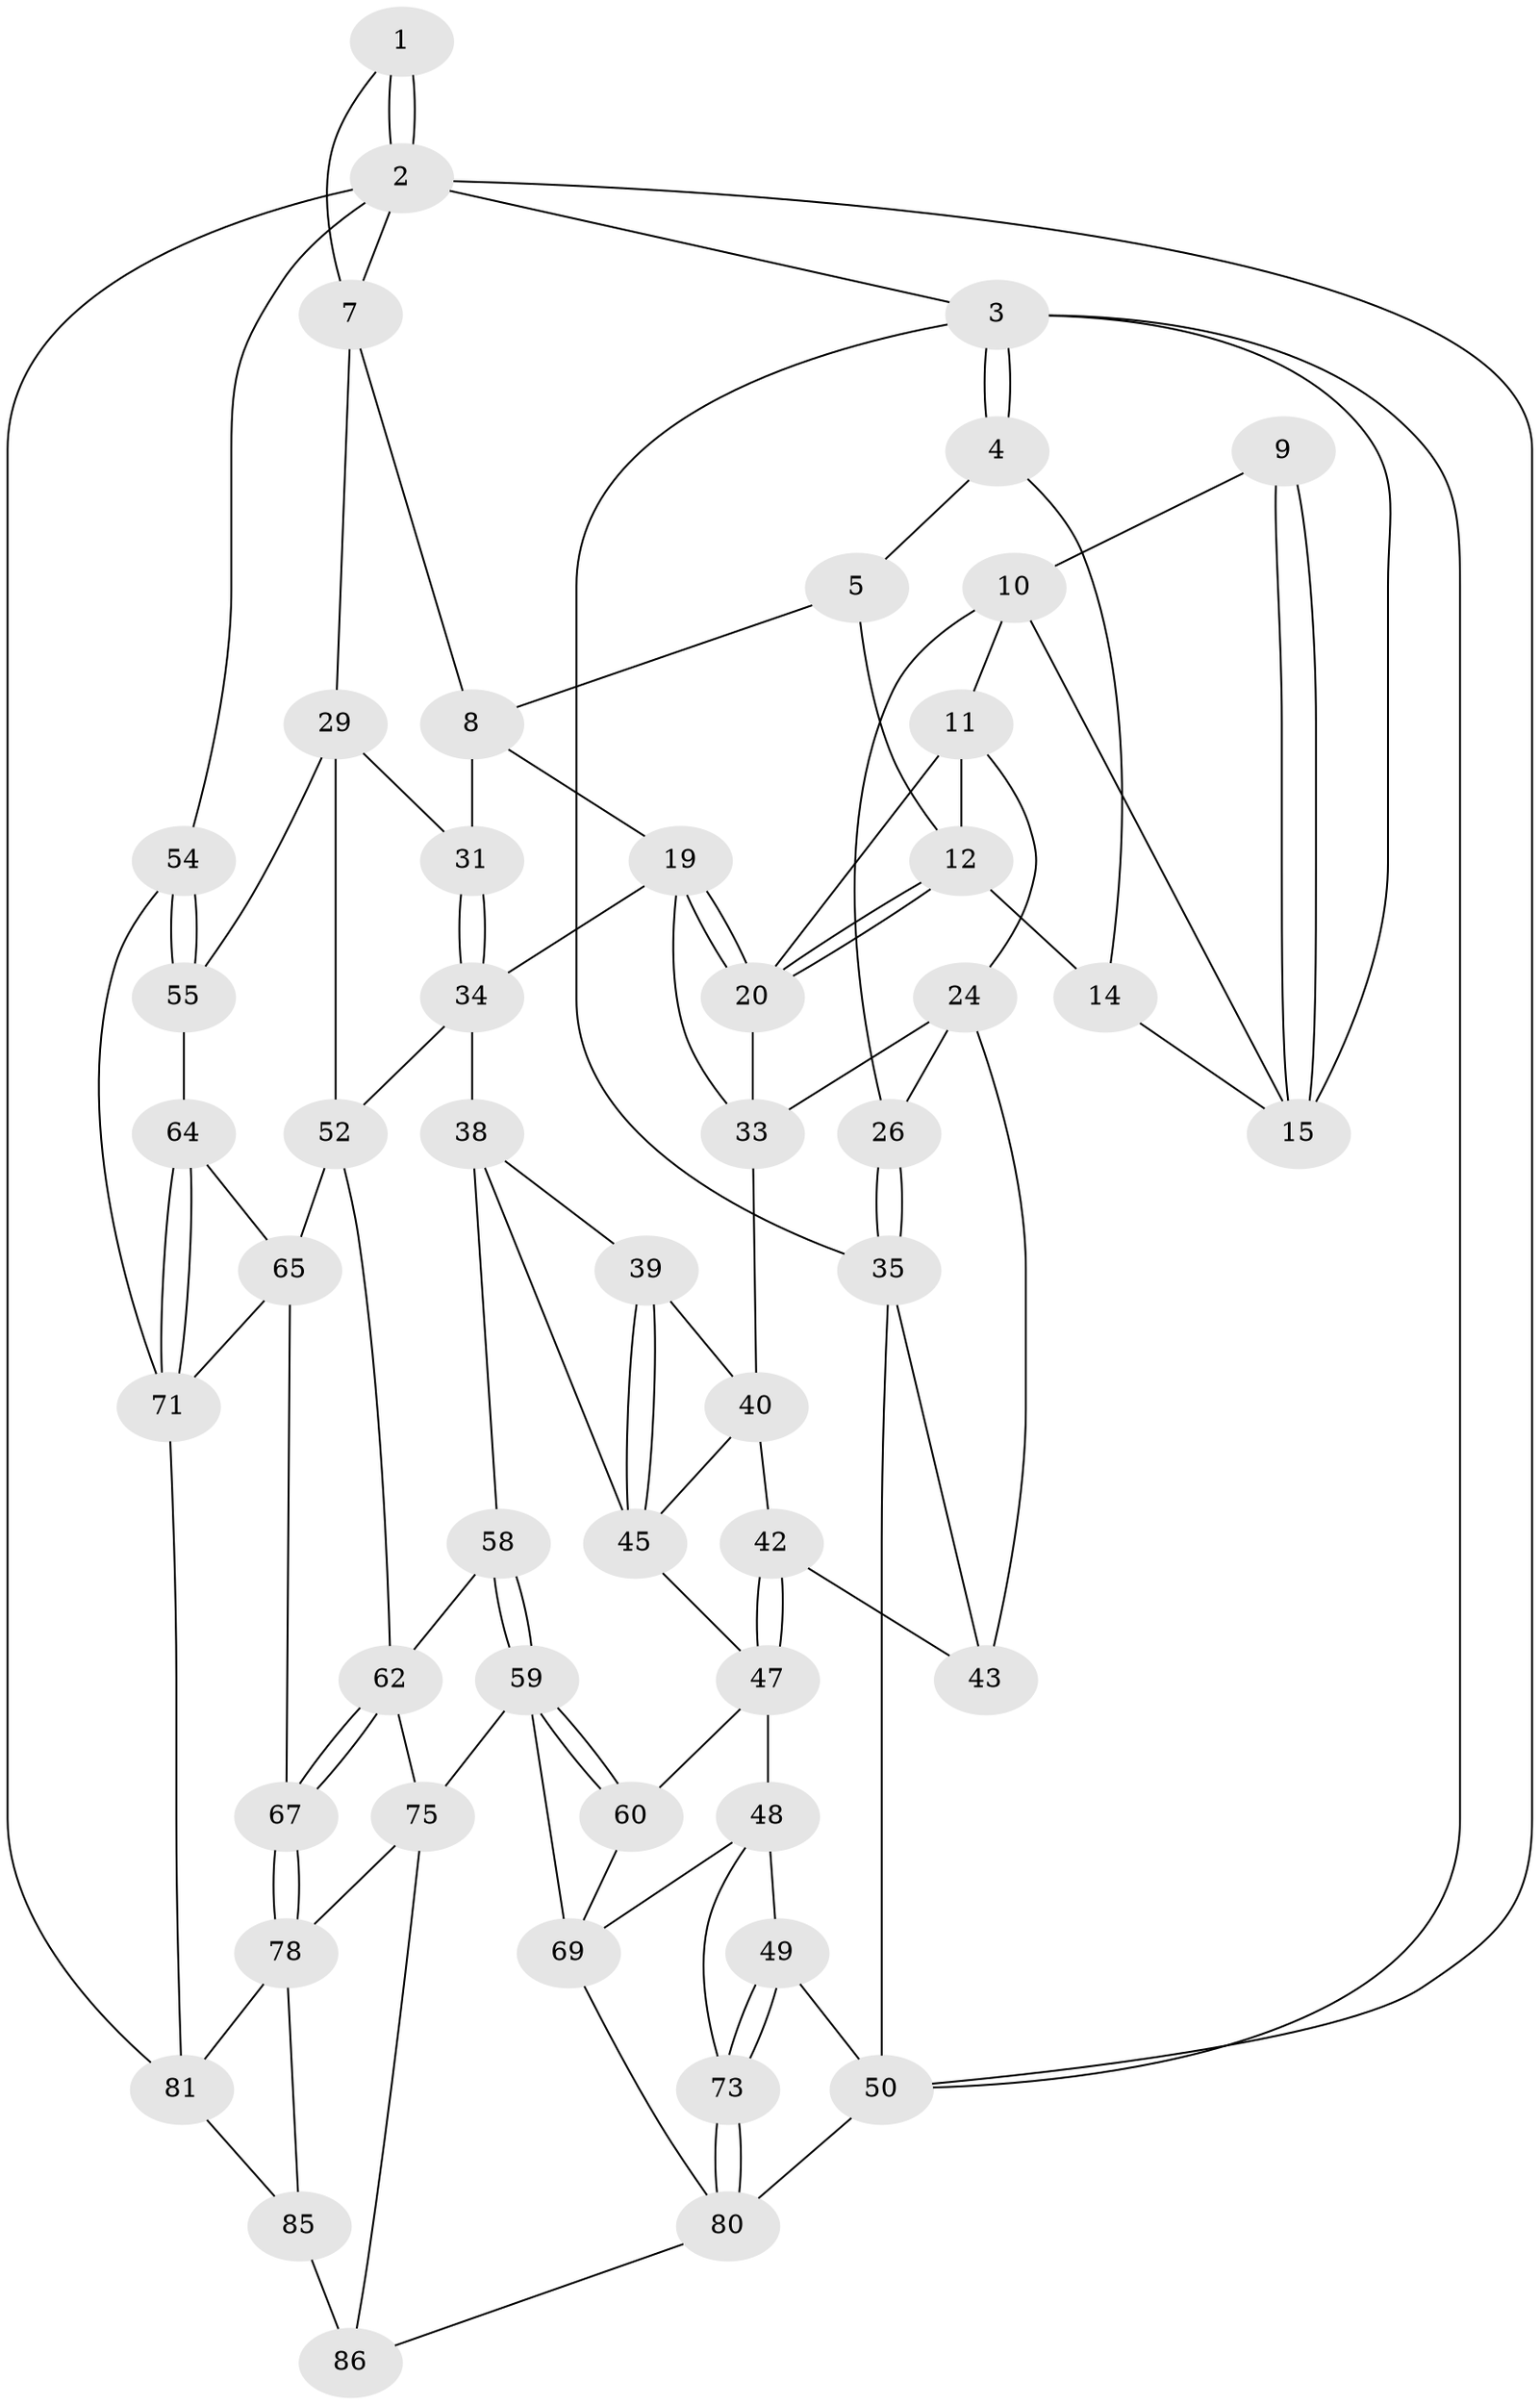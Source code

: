 // original degree distribution, {3: 0.03409090909090909, 5: 0.5113636363636364, 4: 0.22727272727272727, 6: 0.22727272727272727}
// Generated by graph-tools (version 1.1) at 2025/11/02/27/25 16:11:58]
// undirected, 51 vertices, 110 edges
graph export_dot {
graph [start="1"]
  node [color=gray90,style=filled];
  1 [pos="+1+0"];
  2 [pos="+1+0",super="+53"];
  3 [pos="+0+0",super="+21"];
  4 [pos="+0+0"];
  5 [pos="+0.4227410089309561+0",super="+6"];
  7 [pos="+0.7150110637853775+0.1150308933575152",super="+28"];
  8 [pos="+0.7052278991499242+0.12162200231632074",super="+18"];
  9 [pos="+0.19990557133074255+0.0812698027390103"];
  10 [pos="+0.2715300522134857+0.08012057052442953",super="+22"];
  11 [pos="+0.3130841079314963+0.06343642222572707",super="+23"];
  12 [pos="+0.40756512690078245+0",super="+13"];
  14 [pos="+0.15305770213209388+0.050677145429186",super="+17"];
  15 [pos="+0.11242708824469266+0.1718331837916981",super="+16"];
  19 [pos="+0.534656827009809+0.1514854402768528",super="+32"];
  20 [pos="+0.42040767917995636+0",super="+27"];
  24 [pos="+0.23197858009851352+0.2997775237745049",super="+25"];
  26 [pos="+0.15195681958862256+0.24741750469568277"];
  29 [pos="+1+0.30939579790030647",super="+30"];
  31 [pos="+0.7061072211557483+0.14386238491914197"];
  33 [pos="+0.41932199819980653+0.2558593210027868",super="+36"];
  34 [pos="+0.6061653130597794+0.39129137919473095",super="+37"];
  35 [pos="+0+0.4022239956678115",super="+44"];
  38 [pos="+0.5575231745343864+0.40358480499953314",super="+57"];
  39 [pos="+0.46122465271308755+0.4059937249280395"];
  40 [pos="+0.3834604046703686+0.3784963044143359",super="+41"];
  42 [pos="+0.19942034995046465+0.4210295137803005"];
  43 [pos="+0.19270149268189735+0.391964199405412"];
  45 [pos="+0.39786606773880073+0.5157725516805238",super="+46"];
  47 [pos="+0.1972563123590382+0.4867632902721388",super="+51"];
  48 [pos="+0.06365008931398171+0.5531199337170104",super="+70"];
  49 [pos="+0.006740491705336447+0.5554809132449886"];
  50 [pos="+0+0.4879618179318208",super="+68"];
  52 [pos="+0.6405221357981187+0.42504885889779737",super="+61"];
  54 [pos="+1+1",super="+74"];
  55 [pos="+1+0.6092794133046548",super="+56"];
  58 [pos="+0.422620859981217+0.596918291680718"];
  59 [pos="+0.3532600594189616+0.6221677908385882",super="+77"];
  60 [pos="+0.25820485460845427+0.585121609316907"];
  62 [pos="+0.6059997836779908+0.5469882524777245",super="+63"];
  64 [pos="+0.8618661476029676+0.5687437187678628"];
  65 [pos="+0.7647803431686516+0.541958767219544",super="+66"];
  67 [pos="+0.6334005339528733+0.6426827547767389"];
  69 [pos="+0.24256015495421065+0.6057863514870544",super="+79"];
  71 [pos="+0.8367338342794154+0.7000379255221185",super="+72"];
  73 [pos="+0.12077730464486468+0.7371022367680476"];
  75 [pos="+0.4925550042857143+0.7712113483265899",super="+76"];
  78 [pos="+0.6098432957813645+0.7742880247921697",super="+82"];
  80 [pos="+0.11049631633913612+0.8608053767122799",super="+83"];
  81 [pos="+0.7622006270381914+0.8170070123415223",super="+84"];
  85 [pos="+0.6044645962046461+0.8937530853912513",super="+87"];
  86 [pos="+0.4319831899159681+1",super="+88"];
  1 -- 2;
  1 -- 2;
  1 -- 7;
  2 -- 3;
  2 -- 81;
  2 -- 50;
  2 -- 54;
  2 -- 7;
  3 -- 4;
  3 -- 4;
  3 -- 50;
  3 -- 35;
  3 -- 15;
  4 -- 5;
  4 -- 14;
  5 -- 12;
  5 -- 8;
  7 -- 8;
  7 -- 29;
  8 -- 19;
  8 -- 31;
  9 -- 10;
  9 -- 15;
  9 -- 15;
  10 -- 11;
  10 -- 26;
  10 -- 15;
  11 -- 12;
  11 -- 24;
  11 -- 20;
  12 -- 20;
  12 -- 20;
  12 -- 14;
  14 -- 15;
  19 -- 20;
  19 -- 20;
  19 -- 33;
  19 -- 34;
  20 -- 33;
  24 -- 33;
  24 -- 26;
  24 -- 43;
  26 -- 35;
  26 -- 35;
  29 -- 52;
  29 -- 31;
  29 -- 55;
  31 -- 34;
  31 -- 34;
  33 -- 40;
  34 -- 52;
  34 -- 38;
  35 -- 50;
  35 -- 43;
  38 -- 39;
  38 -- 58;
  38 -- 45;
  39 -- 40;
  39 -- 45;
  39 -- 45;
  40 -- 42;
  40 -- 45;
  42 -- 43;
  42 -- 47;
  42 -- 47;
  45 -- 47;
  47 -- 48;
  47 -- 60;
  48 -- 49;
  48 -- 73;
  48 -- 69;
  49 -- 50;
  49 -- 73;
  49 -- 73;
  50 -- 80;
  52 -- 65;
  52 -- 62;
  54 -- 55 [weight=2];
  54 -- 55;
  54 -- 71;
  55 -- 64;
  58 -- 59;
  58 -- 59;
  58 -- 62;
  59 -- 60;
  59 -- 60;
  59 -- 75;
  59 -- 69;
  60 -- 69;
  62 -- 67;
  62 -- 67;
  62 -- 75;
  64 -- 65;
  64 -- 71;
  64 -- 71;
  65 -- 67;
  65 -- 71;
  67 -- 78;
  67 -- 78;
  69 -- 80;
  71 -- 81;
  73 -- 80;
  73 -- 80;
  75 -- 78;
  75 -- 86;
  78 -- 81;
  78 -- 85;
  80 -- 86;
  81 -- 85;
  85 -- 86 [weight=2];
}
